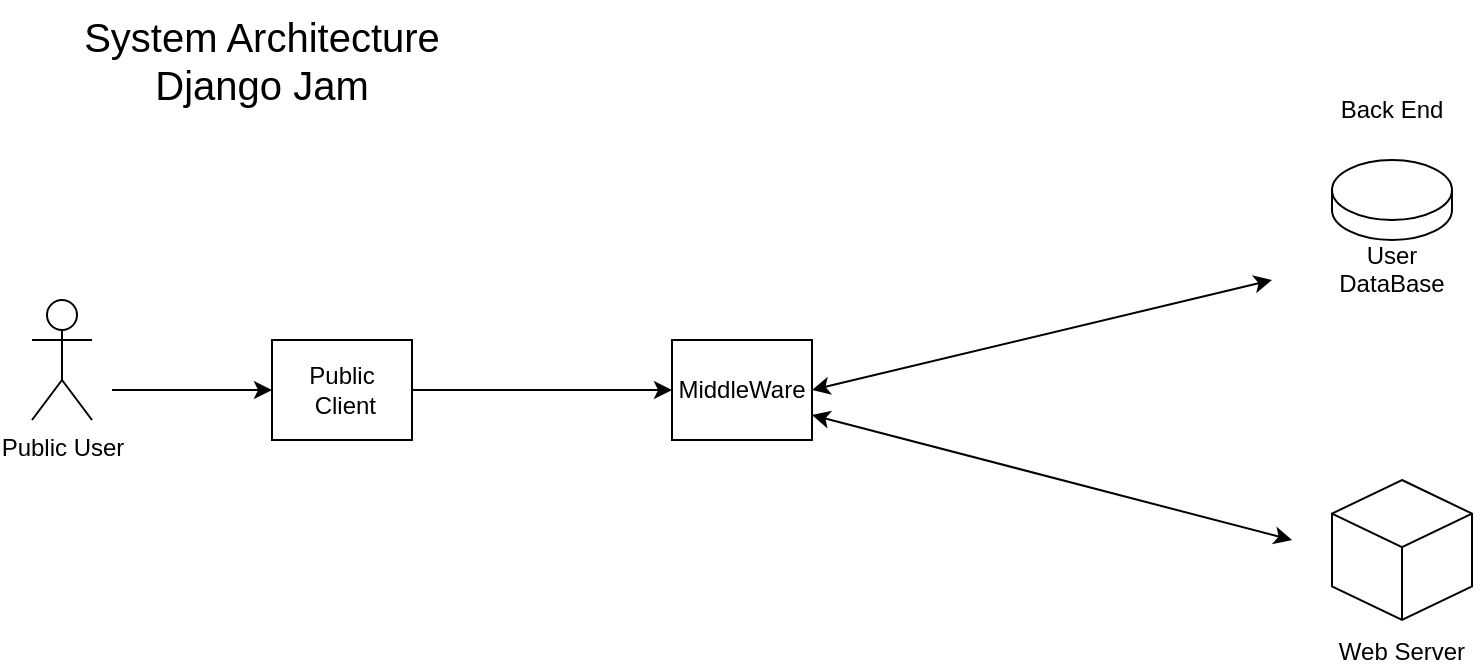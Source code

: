<mxfile version="23.1.5" type="github">
  <diagram name="Page-1" id="p-BYOA4yDSi4gFtBQyE3">
    <mxGraphModel dx="880" dy="476" grid="1" gridSize="10" guides="1" tooltips="1" connect="1" arrows="1" fold="1" page="1" pageScale="1" pageWidth="827" pageHeight="1169" math="0" shadow="0">
      <root>
        <mxCell id="0" />
        <mxCell id="1" parent="0" />
        <mxCell id="HTBEHK6J-pBRNWYHVBWt-15" value="Public User" style="shape=umlActor;verticalLabelPosition=bottom;verticalAlign=top;html=1;outlineConnect=0;" parent="1" vertex="1">
          <mxGeometry x="40" y="190" width="30" height="60" as="geometry" />
        </mxCell>
        <mxCell id="HTBEHK6J-pBRNWYHVBWt-19" value="&lt;br&gt;&lt;br&gt;&lt;br&gt;&lt;br&gt;&lt;br&gt;&lt;br&gt;&lt;br&gt;Web Server" style="html=1;whiteSpace=wrap;shape=isoCube2;backgroundOutline=1;isoAngle=15;" parent="1" vertex="1">
          <mxGeometry x="690" y="280" width="70" height="70" as="geometry" />
        </mxCell>
        <mxCell id="HTBEHK6J-pBRNWYHVBWt-24" value="&lt;br&gt;&lt;br&gt;&lt;br&gt;User DataBase" style="shape=cylinder3;whiteSpace=wrap;html=1;boundedLbl=1;backgroundOutline=1;size=15;" parent="1" vertex="1">
          <mxGeometry x="690" y="120" width="60" height="40" as="geometry" />
        </mxCell>
        <mxCell id="HTBEHK6J-pBRNWYHVBWt-27" value="" style="endArrow=classic;html=1;rounded=0;entryX=0;entryY=0.5;entryDx=0;entryDy=0;" parent="1" target="P0ybTjMlhjdCHlfS4HSM-5" edge="1">
          <mxGeometry width="50" height="50" relative="1" as="geometry">
            <mxPoint x="80" y="235" as="sourcePoint" />
            <mxPoint x="180" y="240" as="targetPoint" />
          </mxGeometry>
        </mxCell>
        <mxCell id="HTBEHK6J-pBRNWYHVBWt-69" value="System Architecture Django Jam" style="text;html=1;align=center;verticalAlign=middle;whiteSpace=wrap;rounded=0;fontSize=20;" parent="1" vertex="1">
          <mxGeometry x="40" y="40" width="230" height="60" as="geometry" />
        </mxCell>
        <mxCell id="P0ybTjMlhjdCHlfS4HSM-5" value="Public&lt;br&gt;&amp;nbsp;Client" style="rounded=0;whiteSpace=wrap;html=1;" vertex="1" parent="1">
          <mxGeometry x="160" y="210" width="70" height="50" as="geometry" />
        </mxCell>
        <mxCell id="P0ybTjMlhjdCHlfS4HSM-10" value="Back End" style="text;html=1;align=center;verticalAlign=middle;whiteSpace=wrap;rounded=0;" vertex="1" parent="1">
          <mxGeometry x="690" y="80" width="60" height="30" as="geometry" />
        </mxCell>
        <mxCell id="P0ybTjMlhjdCHlfS4HSM-14" value="MiddleWare" style="rounded=0;whiteSpace=wrap;html=1;" vertex="1" parent="1">
          <mxGeometry x="360" y="210" width="70" height="50" as="geometry" />
        </mxCell>
        <mxCell id="P0ybTjMlhjdCHlfS4HSM-15" value="" style="endArrow=classic;startArrow=classic;html=1;rounded=0;exitX=1;exitY=0.5;exitDx=0;exitDy=0;" edge="1" parent="1" source="P0ybTjMlhjdCHlfS4HSM-14">
          <mxGeometry width="50" height="50" relative="1" as="geometry">
            <mxPoint x="490" y="330" as="sourcePoint" />
            <mxPoint x="660" y="180" as="targetPoint" />
          </mxGeometry>
        </mxCell>
        <mxCell id="P0ybTjMlhjdCHlfS4HSM-16" value="" style="endArrow=classic;startArrow=classic;html=1;rounded=0;exitX=1;exitY=0.75;exitDx=0;exitDy=0;" edge="1" parent="1" source="P0ybTjMlhjdCHlfS4HSM-14">
          <mxGeometry width="50" height="50" relative="1" as="geometry">
            <mxPoint x="540" y="320" as="sourcePoint" />
            <mxPoint x="670" y="310" as="targetPoint" />
          </mxGeometry>
        </mxCell>
        <mxCell id="P0ybTjMlhjdCHlfS4HSM-18" value="" style="endArrow=classic;html=1;rounded=0;exitX=1;exitY=0.5;exitDx=0;exitDy=0;entryX=0;entryY=0.5;entryDx=0;entryDy=0;" edge="1" parent="1" source="P0ybTjMlhjdCHlfS4HSM-5" target="P0ybTjMlhjdCHlfS4HSM-14">
          <mxGeometry width="50" height="50" relative="1" as="geometry">
            <mxPoint x="260" y="310" as="sourcePoint" />
            <mxPoint x="310" y="260" as="targetPoint" />
          </mxGeometry>
        </mxCell>
      </root>
    </mxGraphModel>
  </diagram>
</mxfile>
